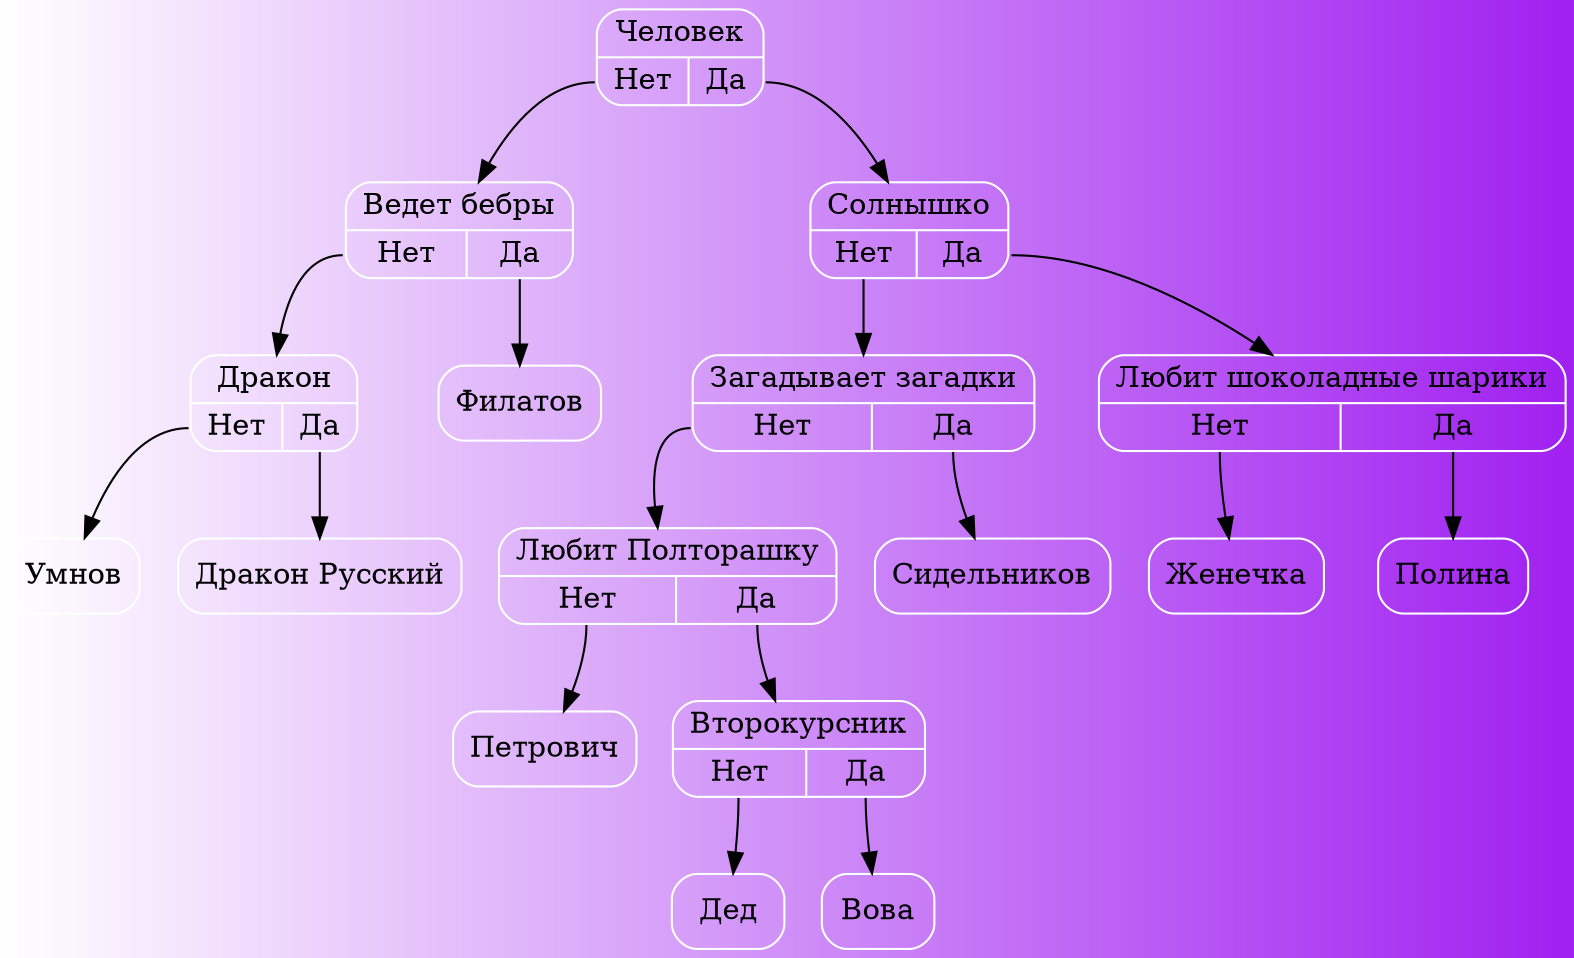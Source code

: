digraph G {
	bgcolor = "white:purple";
	node_64 [shape = Mrecord, color = white, label="{{Человек} | {<f1> Нет | <f2> Да}}"];
	node_64:<f1> -> node_160;
	node_160 [shape = Mrecord, color = white, label="{{Ведет бебры} | {<f1> Нет | <f2> Да}}"];
	node_160:<f1> -> node_208;
	node_208 [shape = Mrecord, color = white, label="{{Дракон} | {<f1> Нет | <f2> Да}}"];
	node_208:<f1> -> node_256;
	node_256 [shape = Mrecord, color = white, label="{Умнов}"];
	node_208:<f2> -> node_352;
	node_352 [shape = Mrecord, color = white, label="{Дракон Русский}"];
	node_160:<f2> -> node_400;
	node_400 [shape = Mrecord, color = white, label="{Филатов}"];
	node_64:<f2> -> node_496;
	node_496 [shape = Mrecord, color = white, label="{{Солнышко} | {<f1> Нет | <f2> Да}}"];
	node_496:<f1> -> node_544;
	node_544 [shape = Mrecord, color = white, label="{{Загадывает загадки} | {<f1> Нет | <f2> Да}}"];
	node_544:<f1> -> node_640;
	node_640 [shape = Mrecord, color = white, label="{{Любит Полторашку} | {<f1> Нет | <f2> Да}}"];
	node_640:<f1> -> node_736;
	node_736 [shape = Mrecord, color = white, label="{Петрович}"];
	node_640:<f2> -> node_784;
	node_784 [shape = Mrecord, color = white, label="{{Второкурсник} | {<f1> Нет | <f2> Да}}"];
	node_784:<f1> -> node_1072;
	node_1072 [shape = Mrecord, color = white, label="{Дед}"];
	node_784:<f2> -> node_1120;
	node_1120 [shape = Mrecord, color = white, label="{Вова}"];
	node_544:<f2> -> node_880;
	node_880 [shape = Mrecord, color = white, label="{Сидельников}"];
	node_496:<f2> -> node_928;
	node_928 [shape = Mrecord, color = white, label="{{Любит шоколадные шарики} | {<f1> Нет | <f2> Да}}"];
	node_928:<f1> -> node_976;
	node_976 [shape = Mrecord, color = white, label="{Женечка}"];
	node_928:<f2> -> node_1024;
	node_1024 [shape = Mrecord, color = white, label="{Полина}"];
}
